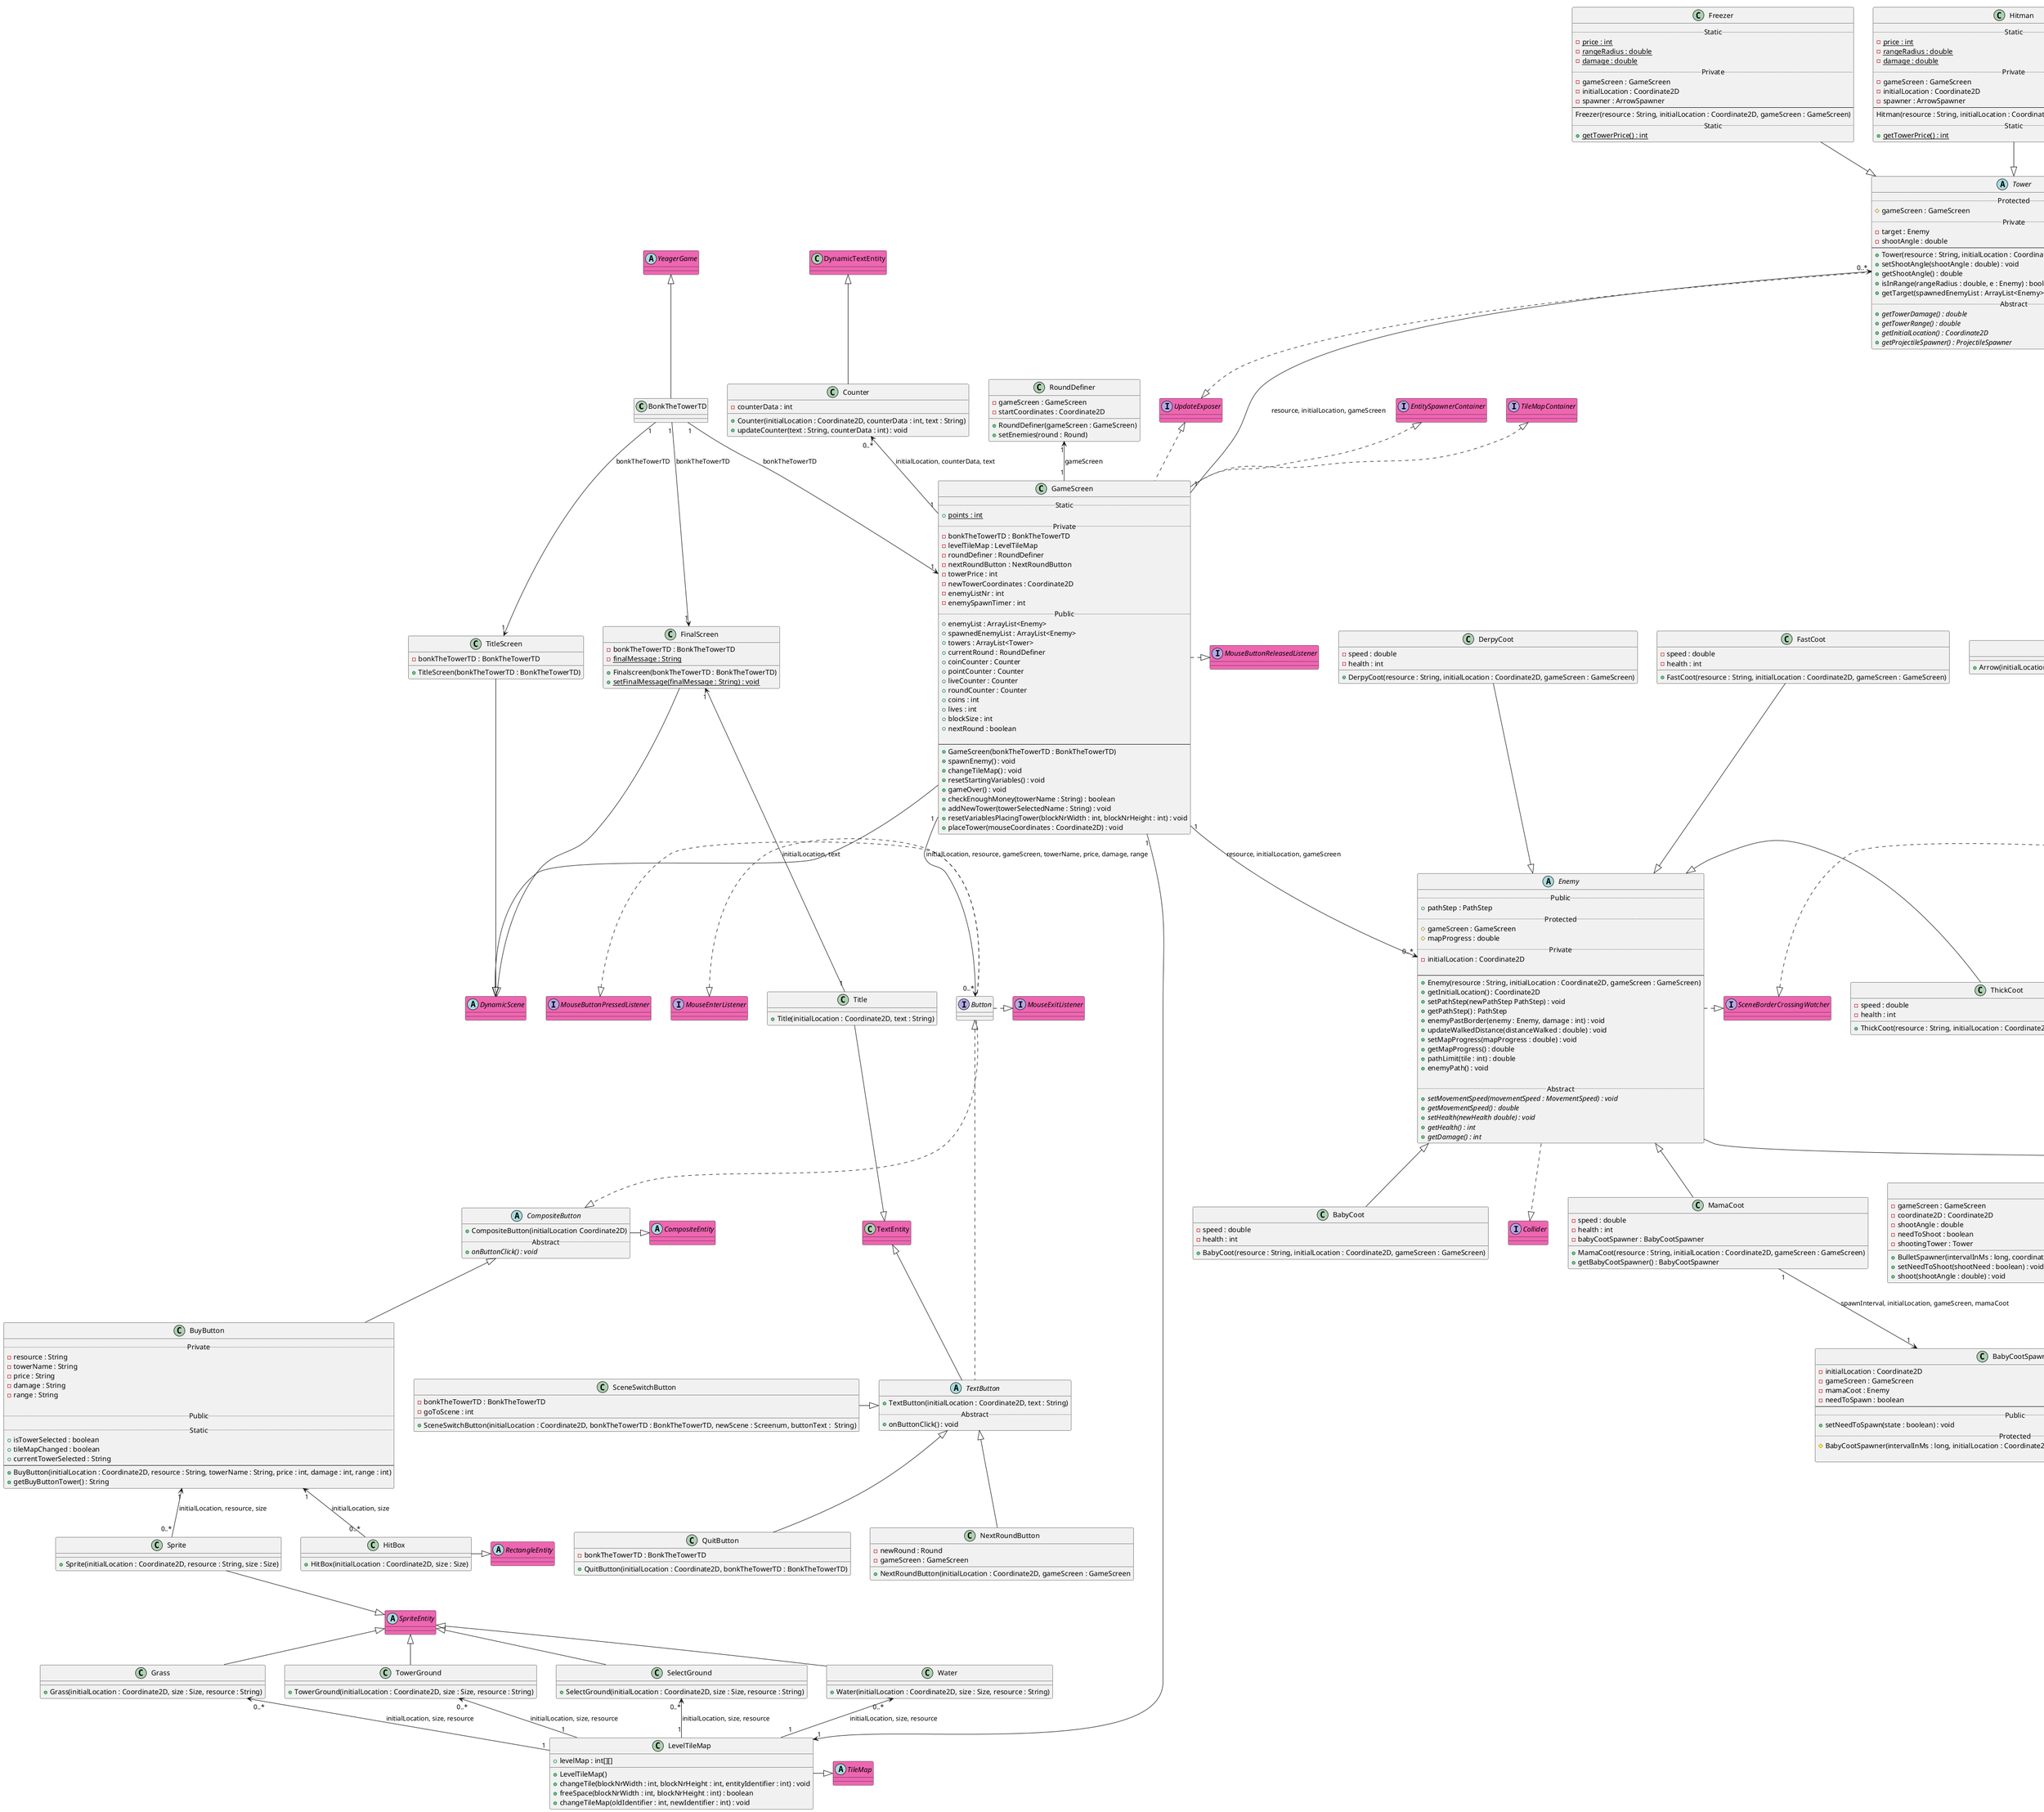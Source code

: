 @startuml BTT_TD_Diagram
class BonkTheTowerTD {

}

BonkTheTowerTD -up-|> YeagerGame
BonkTheTowerTD "1" --> "1" TitleScreen : bonkTheTowerTD
BonkTheTowerTD "1" --> "1" GameScreen : bonkTheTowerTD
BonkTheTowerTD "1" --> "1" FinalScreen : bonkTheTowerTD

abstract class YeagerGame #EE66B1 {

}

enum Screenum {
..Constants..
TITLE (1)
GAME (2)
FINAL (3)
..Private..
- id : int
--
+ Screenum(id : int)
+ getId() : id
}

class GameScreen {
..Static..
+ {static} points : int
..Private..
- bonkTheTowerTD : BonkTheTowerTD
- levelTileMap : LevelTileMap
- roundDefiner : RoundDefiner
- nextRoundButton : NextRoundButton
- towerPrice : int
- newTowerCoordinates : Coordinate2D
- enemyListNr : int
- enemySpawnTimer : int
..Public..
+ enemyList : ArrayList<Enemy>
+ spawnedEnemyList : ArrayList<Enemy>
+ towers : ArrayList<Tower>
+ currentRound : RoundDefiner
+ coinCounter : Counter
+ pointCounter : Counter
+ liveCounter : Counter
+ roundCounter : Counter
+ coins : int
+ lives : int
+ blockSize : int
+ nextRound : boolean

--
+ GameScreen(bonkTheTowerTD : BonkTheTowerTD)
+ spawnEnemy() : void
+ changeTileMap() : void
+ resetStartingVariables() : void
+ gameOver() : void
+ checkEnoughMoney(towerName : String) : boolean
+ addNewTower(towerSelectedName : String) : void
+ resetVariablesPlacingTower(blockNrWidth : int, blockNrHeight : int) : void
+ placeTower(mouseCoordinates : Coordinate2D) : void
}

GameScreen "1" --> "1" LevelTileMap
GameScreen "1" -up-> "0..*" Counter : initialLocation, counterData, text

EntitySpawnerContainer <|.. GameScreen
UpdateExposer <|.. GameScreen
MouseButtonReleasedListener <|.left. GameScreen
TileMapContainer <|.. GameScreen

interface EntitySpawnerContainer #EE66B1 {
}

interface UpdateExposer #EE66B1 {
}

interface MouseButtonReleasedListener #EE66B1 {
}

class TitleScreen {
- bonkTheTowerTD : BonkTheTowerTD

+ TitleScreen(bonkTheTowerTD : BonkTheTowerTD)
}

class TextEntity #EE66B1{

}

interface TileMapContainer #EE66B1{

}

abstract class TileMap #EE66B1 {

}


class FinalScreen {
- bonkTheTowerTD : BonkTheTowerTD
- {static} finalMessage : String

+ Finalscreen(bonkTheTowerTD : BonkTheTowerTD)
+ {static} setFinalMessage(finalMessage : String) : void
}

class Title {
+ Title(initialLocation : Coordinate2D, text : String)
}

Title"1" -up-> "1"FinalScreen : initialLocation, text
Title --|> TextEntity

abstract class DynamicScene #EE66B1 {

}

GameScreen --|> DynamicScene
TitleScreen --|> DynamicScene
FinalScreen --|> DynamicScene

class RoundDefiner {
- gameScreen : GameScreen
- startCoordinates : Coordinate2D

+ RoundDefiner(gameScreen : GameScreen)
+ setEnemies(round : Round)

}

enum Round {
..Constants..
ZERO(0)
ONE(1)
TWO(2)
THREE(3)
FOUR(4)
FIVE(5)
..Private..
- id : int
--
+ Round(id : int)
+ getId() : int
+ setNextId() : void
}

GameScreen"1" --> "0..*"Enemy : resource, initialLocation, gameScreen
GameScreen"1" --> "0..*"Tower : resource, initialLocation, gameScreen
RoundDefiner"1" <-- "1"GameScreen : gameScreen

class LevelTileMap {
+ levelMap : int[][]

+ LevelTileMap()
+ changeTile(blockNrWidth : int, blockNrHeight : int, entityIdentifier : int) : void
+ freeSpace(blockNrWidth : int, blockNrHeight : int) : boolean
+ changeTileMap(oldIdentifier : int, newIdentifier : int) : void
}

class TowerGround {
+ TowerGround(initialLocation : Coordinate2D, size : Size, resource : String)
}

class SelectGround{
+ SelectGround(initialLocation : Coordinate2D, size : Size, resource : String)
}

class Water {
+ Water(initialLocation : Coordinate2D, size : Size, resource : String)
}

class Grass {
+ Grass(initialLocation : Coordinate2D, size : Size, resource : String)
}

SpriteEntity <|-- TowerGround
SpriteEntity <|-- SelectGround
SpriteEntity <|-- Water
SpriteEntity <|-- Grass

LevelTileMap"1" -up-> "0..*"Grass : initialLocation, size, resource
LevelTileMap"1" -up-> "0..*"Water : initialLocation, size, resource
LevelTileMap"1" -up-> "0..*"SelectGround : initialLocation, size, resource
LevelTileMap"1" -up-> "0..*"TowerGround : initialLocation, size, resource
LevelTileMap -right-|> TileMap

enum TileIdentifier {
..Constants..
GRASS (1)
WATER (2)
TOWERGROUND (3)
SELECTGROUND (4)
..Private..
- id : int
--
+ TileIdentifier(id : int)
+ getId() : int
}

interface Button {
}

Button .right.|> MouseExitListener
Button .up|> MouseEnterListener
Button .left.|> MouseButtonPressedListener

Button <|.. TextButton
TextButton <|-- QuitButton
TextButton <|-left- SceneSwitchButton
TextButton <|-- NextRoundButton

abstract class TextButton {
+ TextButton(initialLocation : Coordinate2D, text : String)
..Abstract..
+ onButtonClick() : void
}

TextButton -up-|> TextEntity

abstract class CompositeButton {
+ CompositeButton(initialLocation Coordinate2D)
..Abstract..
+ {abstract} onButtonClick() : void
}

CompositeButton <|.up. Button
CompositeButton -right-|> CompositeEntity

abstract class CompositeEntity #EE66B1 {
}

class BuyButton {
..Private..
- resource : String
- towerName : String
- price : String
- damage : String
- range : String

..Public..
..Static..
+ isTowerSelected : boolean
+ tileMapChanged : boolean
+ currentTowerSelected : String
--
+ BuyButton(initialLocation : Coordinate2D, resource : String, towerName : String, price : int, damage : int, range : int)
+ getBuyButtonTower() : String
}

GameScreen"1" --> "0..*"Button : initialLocation, resource, gameScreen, towerName, price, damage, range
CompositeButton <|-- BuyButton
BuyButton"1" <-- "0..*"HitBox : initialLocation, size
BuyButton"1" <-- "0..*"Sprite : initialLocation, resource, size

class HitBox {
+ HitBox(initialLocation : Coordinate2D, size : Size)
}

HitBox -right-|> RectangleEntity

abstract class RectangleEntity #EE66B1 {
}

class Sprite {
+ Sprite(initialLocation : Coordinate2D, resource : String, size : Size)
}

SpriteEntity <|-up- Sprite

interface MouseButtonPressedListener #EE66B1 {

}

interface MouseEnterListener #EE66B1 {

}

interface MouseExitListener #EE66B1 {

}

class DynamicTextEntity #EE66B1 {

}

class SceneSwitchButton {
- bonkTheTowerTD : BonkTheTowerTD
- goToScene : int

+ SceneSwitchButton(initialLocation : Coordinate2D, bonkTheTowerTD : BonkTheTowerTD, newScene : Screenum, buttonText :  String)
}

class NextRoundButton {
- newRound : Round
- gameScreen : GameScreen

+ NextRoundButton(initialLocation : Coordinate2D, gameScreen : GameScreen
}

class QuitButton {
- bonkTheTowerTD : BonkTheTowerTD

+ QuitButton(initialLocation : Coordinate2D, bonkTheTowerTD : BonkTheTowerTD)
}

class Counter {
- counterData : int

+ Counter(initialLocation : Coordinate2D, counterData : int, text : String)
+ updateCounter(text : String, counterData : int) : void
}

Counter -up-|> DynamicTextEntity

abstract class Tower {
..Protected..
# gameScreen : GameScreen
..Private..
- target : Enemy
- shootAngle : double
--
+ Tower(resource : String, initialLocation : Coordinate2D, gameScreen : GameScreen)
+ setShootAngle(shootAngle : double) : void
+ getShootAngle() : double
+ isInRange(rangeRadius : double, e : Enemy) : boolean
+ getTarget(spawnedEnemyList : ArrayList<Enemy>) : Enemy
..Abstract..
+ {abstract} getTowerDamage() : double
+ {abstract} getTowerRange() : double
+ {abstract} getInitialLocation() : Coordinate2D
+ {abstract} getProjectileSpawner() : ProjectileSpawner
}

Tower ..|> UpdateExposer

class Archer {
..Static..
- {static} price : int
- {static} rangeRadius : double
- {static} damage : double
..Private..
- gameScreen : GameScreen
- initialLocation : Coordinate2D
- spawner : ArrowSpawner
--
Archer(resource : String, initialLocation : Coordinate2D, gameScreen : GameScreen)
..Static..
+ {static} getTowerPrice() : int
}

class Hitman {
..Static..
- {static} price : int
- {static} rangeRadius : double
- {static} damage : double
..Private..
- gameScreen : GameScreen
- initialLocation : Coordinate2D
- spawner : ArrowSpawner
--
Hitman(resource : String, initialLocation : Coordinate2D, gameScreen : GameScreen)
..Static..
+ {static} getTowerPrice() : int
}

class Freezer {
..Static..
- {static} price : int
- {static} rangeRadius : double
- {static} damage : double
..Private..
- gameScreen : GameScreen
- initialLocation : Coordinate2D
- spawner : ArrowSpawner
--
Freezer(resource : String, initialLocation : Coordinate2D, gameScreen : GameScreen)
..Static..
+ {static} getTowerPrice() : int
}

Tower <|-up- Archer
Tower <|-up- Hitman
Tower <|-up- Freezer

Tower --|> DynamicSpriteEntity
Enemy --|> DynamicSpriteEntity
Projectile --|> DynamicSpriteEntity

abstract class SpriteEntity #EE66B1 {

}

abstract class DynamicSpriteEntity #EE66B1 {

}

abstract class ProjectileSpawner {
# shootAngle : double

+ ProjectileSpawner(intervalInMs : long)
+ {abstract} setShootAngle(double ShootAngle) : void
}

ProjectileSpawner --|> EntitySpawner

class ArrowSpawner {
- gameScreen : GameScreen
- coordinate2D : Coordinate2D
- shootAngle : double
- needToShoot : boolean
- shootingTower : Tower

+ ArrowSpawner(intervalInMs : long, coordinate2D : Coordinate2D, shootingTower : Tower, gameScreen : GameScreen)
+ setNeedToShoot(shootNeed : boolean) : void
+ shoot(shootAngle : double) : void
}

class BulletSpawner {
- gameScreen : GameScreen
- coordinate2D : Coordinate2D
- shootAngle : double
- needToShoot : boolean
- shootingTower : Tower

+ BulletSpawner(intervalInMs : long, coordinate2D : Coordinate2D, shootingTower : Tower, gameScreen : GameScreen)
+ setNeedToShoot(shootNeed : boolean) : void
+ shoot(shootAngle : double) : void
}

ProjectileSpawner"0..1" -left-> "1"Tower : intervalInMs, initialLocation, shootingTower, gameScreen
ProjectileSpawner <|-up- ArrowSpawner
ProjectileSpawner <|-up- BulletSpawner

ArrowSpawner"1" -up-> "0..*"Projectile : coordinate2D, shootAngle, gameScreen, shootingTower
BulletSpawner"1" -up-> "0..*"Projectile : coordinate2D, shootAngle, gameScreen, shootingTower

abstract class Projectile {
- gameScreen : gameScreen
- shootingTower : Tower

+ Projectile(resource : String, initialLocation : Coordinate2D, gameScreen : GameScreen, shootingTower : Tower, size : Size

}

interface Collider #EE66B1{
}

interface SceneBorderCrossingWatcher #EE66B1 {
}

Projectile .right.|> Collided
Projectile .left.|> SceneBorderCrossingWatcher

class Arrow {
+ Arrow(initialLocation : Coordinate2D, shootAngle : double, gameScreen : GameScreen, shootingTower : Tower)
}

class Bullet {
+ Bullet(initialLocation : Coordinate2D, shootAngle : double, gameScreen : GameScreen, shootingTower : Tower)

}

Projectile <|-up- Arrow
Projectile <|-up- Bullet

abstract class Enemy {
..Public..
+ pathStep : PathStep
..Protected..
# gameScreen : GameScreen
# mapProgress : double
..Private..
- initialLocation : Coordinate2D

--
+ Enemy(resource : String, initialLocation : Coordinate2D, gameScreen : GameScreen)
+ getInitialLocation() : Coordinate2D
+ setPathStep(newPathStep PathStep) : void
+ getPathStep() : PathStep
+ enemyPastBorder(enemy : Enemy, damage : int) : void
+ updateWalkedDistance(distanceWalked : double) : void
+ setMapProgress(mapProgress : double) : void
+ getMapProgress() : double
+ pathLimit(tile : int) : double
+ enemyPath() : void

..Abstract..
+ {abstract} setMovementSpeed(movementSpeed : MovementSpeed) : void
+ {abstract} getMovementSpeed() : double
+ {abstract} setHealth(newHealth double) : void
+ {abstract} getHealth() : int
+ {abstract} getDamage() : int
}

enum PathStep {
ZERO
ONE
TWO
THREE
FOUR
FIVE
SIX
SEVEN
EIGHT
NINE
TEN
ELEVEN
TWELVE
}

interface Collided #EE66B1{

}

Enemy ..|> Collider
Enemy .right.|> SceneBorderCrossingWatcher

class BabyCoot {
- speed : double
- health : int

+ BabyCoot(resource : String, initialLocation : Coordinate2D, gameScreen : GameScreen)
}

class DerpyCoot {
- speed : double
- health : int

+ DerpyCoot(resource : String, initialLocation : Coordinate2D, gameScreen : GameScreen)

}

class MamaCoot {
- speed : double
- health : int
- babyCootSpawner : BabyCootSpawner

+ MamaCoot(resource : String, initialLocation : Coordinate2D, gameScreen : GameScreen)
+ getBabyCootSpawner() : BabyCootSpawner
}

MamaCoot"1" --> "1"BabyCootSpawner : spawnInterval, initialLocation, gameScreen, mamaCoot

class BabyCootSpawner {
- initialLocation : Coordinate2D
- gameScreen : GameScreen
- mamaCoot : Enemy
- needToSpawn : boolean
--
..Public..
+ setNeedToSpawn(state : boolean) : void
..Protected..
# BabyCootSpawner(intervalInMs : long, initialLocation : Coordinate2D, gameScreen : GameScreen, mamaCoot : Enemy)

}

BabyCootSpawner --|> EntitySpawner

abstract class EntitySpawner #EE66B1 {
}

class FastCoot {
- speed : double
- health : int

+ FastCoot(resource : String, initialLocation : Coordinate2D, gameScreen : GameScreen)

}

class ThickCoot {
- speed : double
- health : int

+ ThickCoot(resource : String, initialLocation : Coordinate2D, gameScreen : GameScreen)
}

Enemy <|-- BabyCoot
Enemy <|-up- DerpyCoot
Enemy <|-- MamaCoot
Enemy <|-up- FastCoot
Enemy <|-right- ThickCoot

enum MovementSpeed {
SLOW
NORMAL
}

@enduml